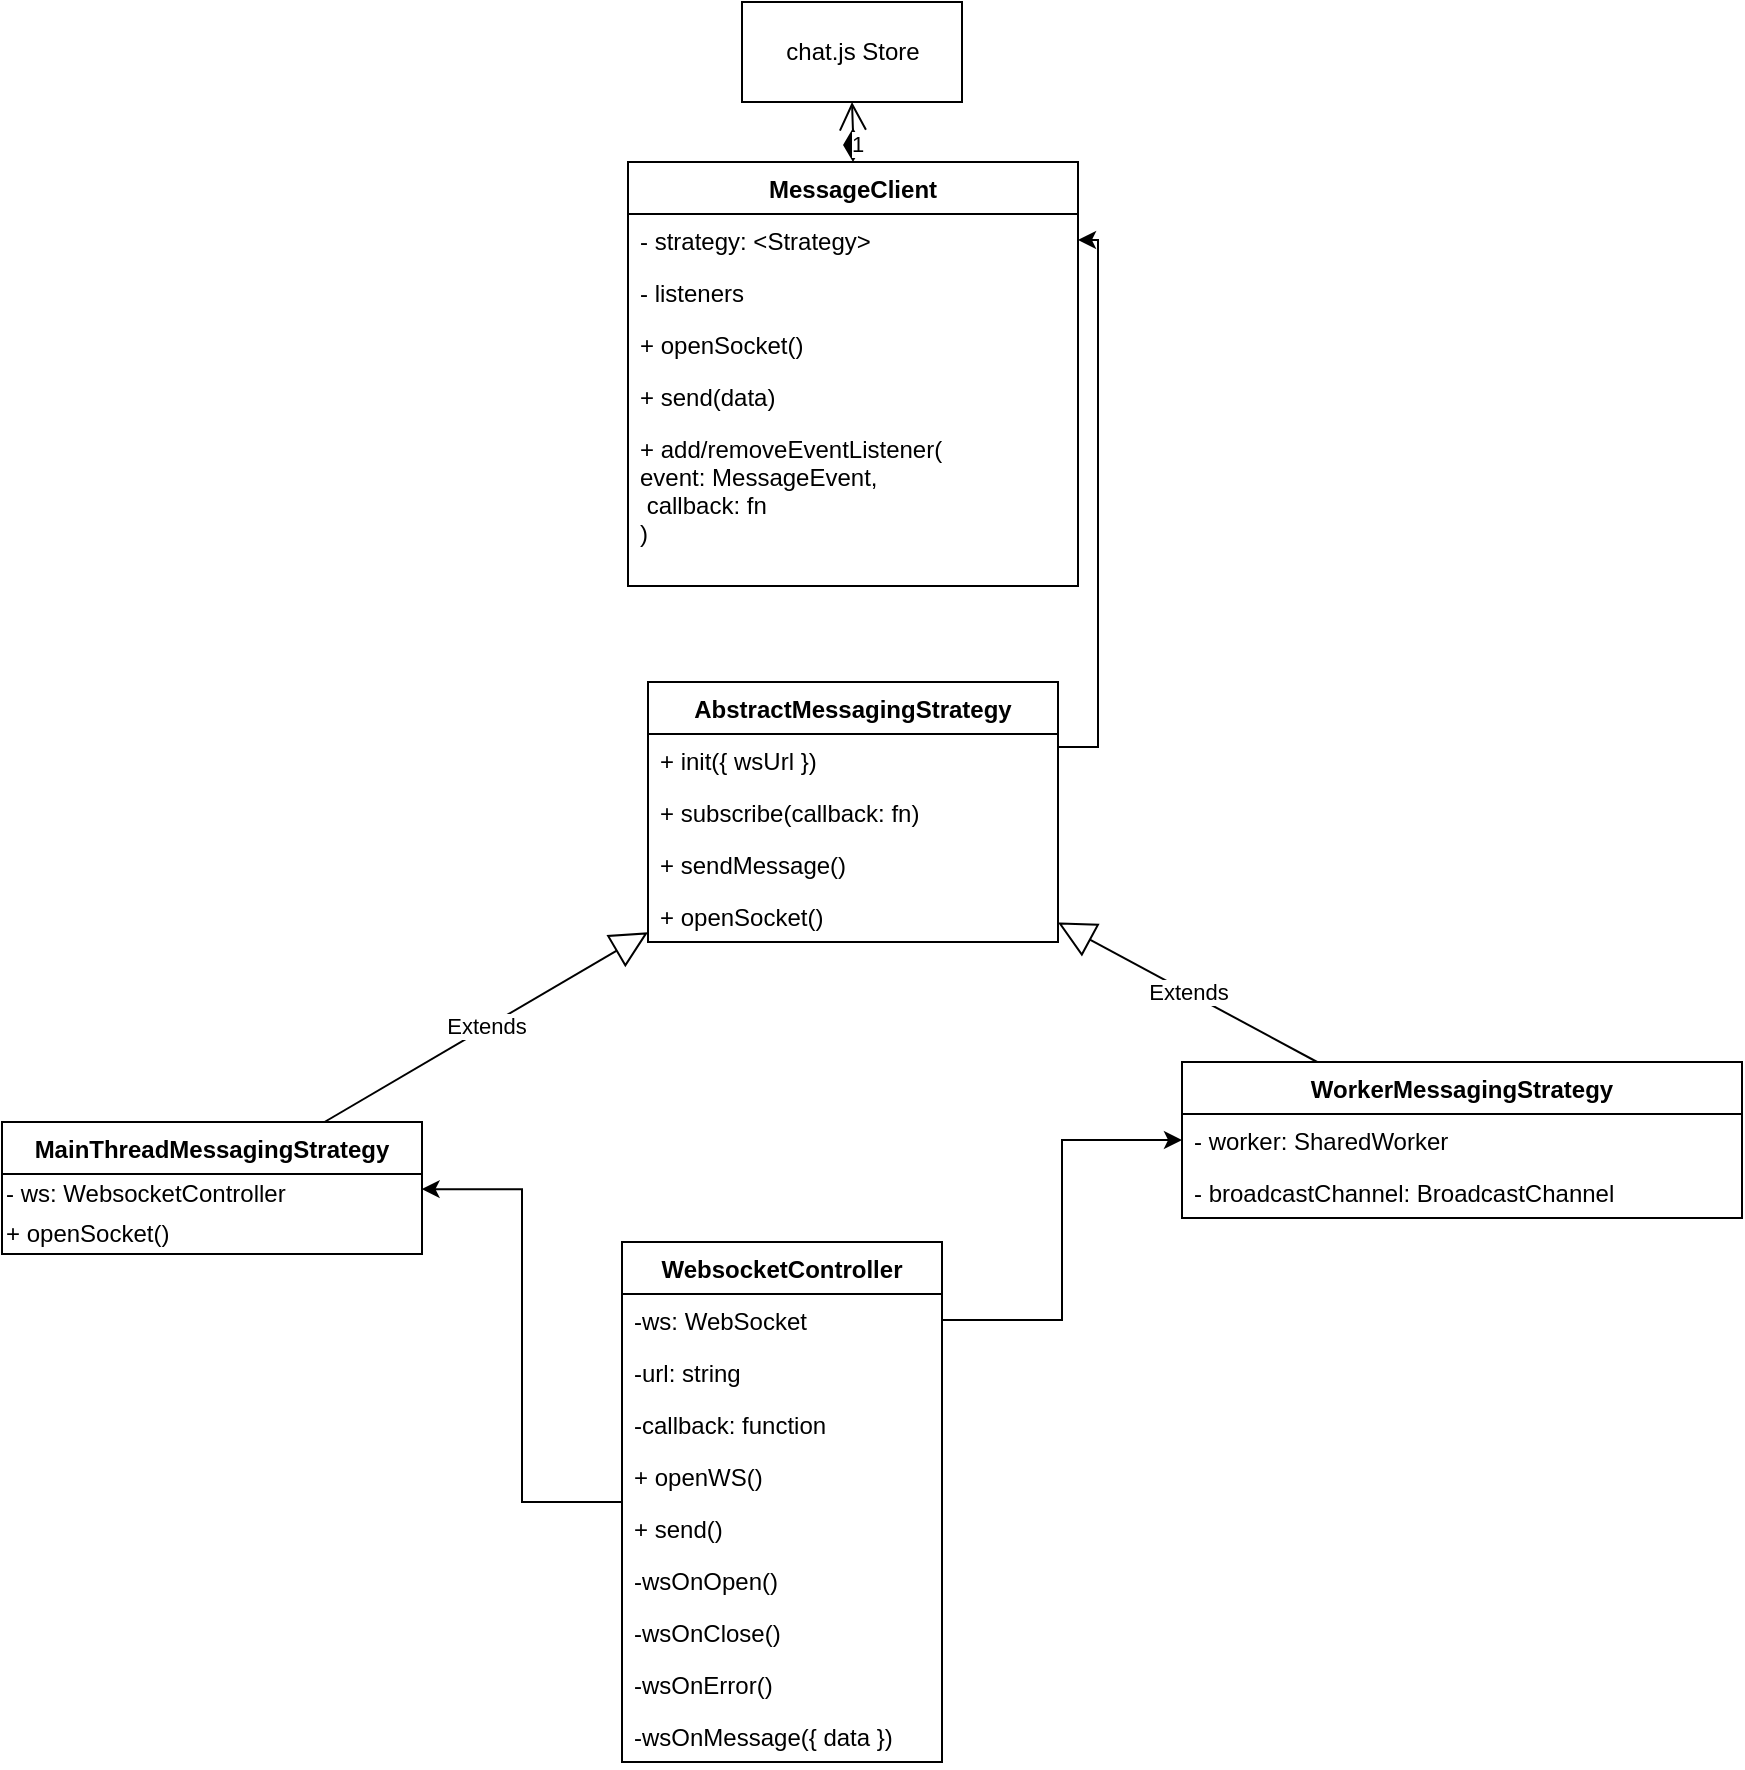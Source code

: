 <mxfile version="15.3.8" type="device"><diagram id="IHOkhT2ZgPUeMSg0o3C-" name="Page-1"><mxGraphModel dx="931" dy="563" grid="1" gridSize="10" guides="1" tooltips="1" connect="1" arrows="1" fold="1" page="1" pageScale="1" pageWidth="850" pageHeight="1100" math="0" shadow="0"><root><mxCell id="0"/><mxCell id="1" parent="0"/><mxCell id="UjP8mfXs-byg5nB_8RGA-1" value="MessageClient" style="swimlane;fontStyle=1;align=center;verticalAlign=top;childLayout=stackLayout;horizontal=1;startSize=26;horizontalStack=0;resizeParent=1;resizeParentMax=0;resizeLast=0;collapsible=1;marginBottom=0;" parent="1" vertex="1"><mxGeometry x="313" y="160" width="225" height="212" as="geometry"/></mxCell><mxCell id="UjP8mfXs-byg5nB_8RGA-2" value="- strategy: &lt;Strategy&gt;" style="text;strokeColor=none;fillColor=none;align=left;verticalAlign=top;spacingLeft=4;spacingRight=4;overflow=hidden;rotatable=0;points=[[0,0.5],[1,0.5]];portConstraint=eastwest;" parent="UjP8mfXs-byg5nB_8RGA-1" vertex="1"><mxGeometry y="26" width="225" height="26" as="geometry"/></mxCell><mxCell id="xpkM23ug9GwSLmWL0wPz-4" value="- listeners" style="text;strokeColor=none;fillColor=none;align=left;verticalAlign=top;spacingLeft=4;spacingRight=4;overflow=hidden;rotatable=0;points=[[0,0.5],[1,0.5]];portConstraint=eastwest;" vertex="1" parent="UjP8mfXs-byg5nB_8RGA-1"><mxGeometry y="52" width="225" height="26" as="geometry"/></mxCell><mxCell id="xpkM23ug9GwSLmWL0wPz-2" value="+ openSocket()" style="text;strokeColor=none;fillColor=none;align=left;verticalAlign=top;spacingLeft=4;spacingRight=4;overflow=hidden;rotatable=0;points=[[0,0.5],[1,0.5]];portConstraint=eastwest;" vertex="1" parent="UjP8mfXs-byg5nB_8RGA-1"><mxGeometry y="78" width="225" height="26" as="geometry"/></mxCell><mxCell id="wzWhoB2TCQd09DShhPiF-7" value="+ send(data)" style="text;strokeColor=none;fillColor=none;align=left;verticalAlign=top;spacingLeft=4;spacingRight=4;overflow=hidden;rotatable=0;points=[[0,0.5],[1,0.5]];portConstraint=eastwest;" parent="UjP8mfXs-byg5nB_8RGA-1" vertex="1"><mxGeometry y="104" width="225" height="26" as="geometry"/></mxCell><mxCell id="wzWhoB2TCQd09DShhPiF-11" value="+ add/removeEventListener(&#10;event: MessageEvent,&#10; callback: fn&#10;)" style="text;strokeColor=none;fillColor=none;align=left;verticalAlign=top;spacingLeft=4;spacingRight=4;overflow=hidden;rotatable=0;points=[[0,0.5],[1,0.5]];portConstraint=eastwest;" parent="UjP8mfXs-byg5nB_8RGA-1" vertex="1"><mxGeometry y="130" width="225" height="82" as="geometry"/></mxCell><mxCell id="UjP8mfXs-byg5nB_8RGA-5" value="chat.js Store" style="html=1;" parent="1" vertex="1"><mxGeometry x="370" y="80" width="110" height="50" as="geometry"/></mxCell><mxCell id="UjP8mfXs-byg5nB_8RGA-6" value="MainThreadMessagingStrategy" style="swimlane;fontStyle=1;align=center;verticalAlign=top;childLayout=stackLayout;horizontal=1;startSize=26;horizontalStack=0;resizeParent=1;resizeParentMax=0;resizeLast=0;collapsible=1;marginBottom=0;" parent="1" vertex="1"><mxGeometry y="640" width="210" height="66" as="geometry"/></mxCell><mxCell id="xpkM23ug9GwSLmWL0wPz-8" value="- ws: WebsocketController" style="text;html=1;align=left;verticalAlign=middle;resizable=0;points=[];autosize=1;strokeColor=none;" vertex="1" parent="UjP8mfXs-byg5nB_8RGA-6"><mxGeometry y="26" width="210" height="20" as="geometry"/></mxCell><mxCell id="wzWhoB2TCQd09DShhPiF-18" value="+ openSocket()" style="text;html=1;align=left;verticalAlign=middle;resizable=0;points=[];autosize=1;strokeColor=none;" parent="UjP8mfXs-byg5nB_8RGA-6" vertex="1"><mxGeometry y="46" width="210" height="20" as="geometry"/></mxCell><mxCell id="UjP8mfXs-byg5nB_8RGA-10" value="WorkerMessagingStrategy" style="swimlane;fontStyle=1;align=center;verticalAlign=top;childLayout=stackLayout;horizontal=1;startSize=26;horizontalStack=0;resizeParent=1;resizeParentMax=0;resizeLast=0;collapsible=1;marginBottom=0;" parent="1" vertex="1"><mxGeometry x="590" y="610" width="280" height="78" as="geometry"/></mxCell><mxCell id="UjP8mfXs-byg5nB_8RGA-11" value="- worker: SharedWorker" style="text;strokeColor=none;fillColor=none;align=left;verticalAlign=top;spacingLeft=4;spacingRight=4;overflow=hidden;rotatable=0;points=[[0,0.5],[1,0.5]];portConstraint=eastwest;" parent="UjP8mfXs-byg5nB_8RGA-10" vertex="1"><mxGeometry y="26" width="280" height="26" as="geometry"/></mxCell><mxCell id="UjP8mfXs-byg5nB_8RGA-13" value="- broadcastChannel: BroadcastChannel" style="text;strokeColor=none;fillColor=none;align=left;verticalAlign=top;spacingLeft=4;spacingRight=4;overflow=hidden;rotatable=0;points=[[0,0.5],[1,0.5]];portConstraint=eastwest;" parent="UjP8mfXs-byg5nB_8RGA-10" vertex="1"><mxGeometry y="52" width="280" height="26" as="geometry"/></mxCell><mxCell id="wzWhoB2TCQd09DShhPiF-14" style="edgeStyle=orthogonalEdgeStyle;rounded=0;orthogonalLoop=1;jettySize=auto;html=1;exitX=1;exitY=0.25;exitDx=0;exitDy=0;" parent="1" source="UjP8mfXs-byg5nB_8RGA-14" target="UjP8mfXs-byg5nB_8RGA-2" edge="1"><mxGeometry relative="1" as="geometry"/></mxCell><mxCell id="UjP8mfXs-byg5nB_8RGA-14" value="AbstractMessagingStrategy" style="swimlane;fontStyle=1;align=center;verticalAlign=top;childLayout=stackLayout;horizontal=1;startSize=26;horizontalStack=0;resizeParent=1;resizeParentMax=0;resizeLast=0;collapsible=1;marginBottom=0;" parent="1" vertex="1"><mxGeometry x="323" y="420" width="205" height="130" as="geometry"/></mxCell><mxCell id="UjP8mfXs-byg5nB_8RGA-17" value="+ init({ wsUrl })" style="text;strokeColor=none;fillColor=none;align=left;verticalAlign=top;spacingLeft=4;spacingRight=4;overflow=hidden;rotatable=0;points=[[0,0.5],[1,0.5]];portConstraint=eastwest;" parent="UjP8mfXs-byg5nB_8RGA-14" vertex="1"><mxGeometry y="26" width="205" height="26" as="geometry"/></mxCell><mxCell id="wzWhoB2TCQd09DShhPiF-15" value="+ subscribe(callback: fn)" style="text;strokeColor=none;fillColor=none;align=left;verticalAlign=top;spacingLeft=4;spacingRight=4;overflow=hidden;rotatable=0;points=[[0,0.5],[1,0.5]];portConstraint=eastwest;" parent="UjP8mfXs-byg5nB_8RGA-14" vertex="1"><mxGeometry y="52" width="205" height="26" as="geometry"/></mxCell><mxCell id="xpkM23ug9GwSLmWL0wPz-5" value="+ sendMessage()" style="text;strokeColor=none;fillColor=none;align=left;verticalAlign=top;spacingLeft=4;spacingRight=4;overflow=hidden;rotatable=0;points=[[0,0.5],[1,0.5]];portConstraint=eastwest;" vertex="1" parent="UjP8mfXs-byg5nB_8RGA-14"><mxGeometry y="78" width="205" height="26" as="geometry"/></mxCell><mxCell id="wzWhoB2TCQd09DShhPiF-16" value="+ openSocket()" style="text;strokeColor=none;fillColor=none;align=left;verticalAlign=top;spacingLeft=4;spacingRight=4;overflow=hidden;rotatable=0;points=[[0,0.5],[1,0.5]];portConstraint=eastwest;" parent="UjP8mfXs-byg5nB_8RGA-14" vertex="1"><mxGeometry y="104" width="205" height="26" as="geometry"/></mxCell><mxCell id="UjP8mfXs-byg5nB_8RGA-26" value="Extends" style="endArrow=block;endSize=16;endFill=0;html=1;" parent="1" source="UjP8mfXs-byg5nB_8RGA-10" target="UjP8mfXs-byg5nB_8RGA-14" edge="1"><mxGeometry width="160" relative="1" as="geometry"><mxPoint x="330" y="780" as="sourcePoint"/><mxPoint x="490" y="780" as="targetPoint"/></mxGeometry></mxCell><mxCell id="UjP8mfXs-byg5nB_8RGA-27" value="Extends" style="endArrow=block;endSize=16;endFill=0;html=1;" parent="1" source="UjP8mfXs-byg5nB_8RGA-6" target="UjP8mfXs-byg5nB_8RGA-14" edge="1"><mxGeometry width="160" relative="1" as="geometry"><mxPoint x="570.431" y="830" as="sourcePoint"/><mxPoint x="462.069" y="736" as="targetPoint"/></mxGeometry></mxCell><mxCell id="UjP8mfXs-byg5nB_8RGA-28" value="1" style="endArrow=open;html=1;endSize=12;startArrow=diamondThin;startSize=14;startFill=1;edgeStyle=orthogonalEdgeStyle;align=left;verticalAlign=bottom;" parent="1" source="UjP8mfXs-byg5nB_8RGA-1" target="UjP8mfXs-byg5nB_8RGA-5" edge="1"><mxGeometry x="-1" y="3" relative="1" as="geometry"><mxPoint x="230" y="110" as="sourcePoint"/><mxPoint x="500" y="370" as="targetPoint"/></mxGeometry></mxCell><mxCell id="xpkM23ug9GwSLmWL0wPz-18" style="edgeStyle=orthogonalEdgeStyle;rounded=0;orthogonalLoop=1;jettySize=auto;html=1;entryX=0.999;entryY=0.378;entryDx=0;entryDy=0;entryPerimeter=0;" edge="1" parent="1" source="wzWhoB2TCQd09DShhPiF-1" target="xpkM23ug9GwSLmWL0wPz-8"><mxGeometry relative="1" as="geometry"/></mxCell><mxCell id="wzWhoB2TCQd09DShhPiF-1" value="WebsocketController" style="swimlane;fontStyle=1;align=center;verticalAlign=top;childLayout=stackLayout;horizontal=1;startSize=26;horizontalStack=0;resizeParent=1;resizeParentMax=0;resizeLast=0;collapsible=1;marginBottom=0;" parent="1" vertex="1"><mxGeometry x="310" y="700" width="160" height="260" as="geometry"/></mxCell><mxCell id="wzWhoB2TCQd09DShhPiF-2" value="-ws: WebSocket" style="text;strokeColor=none;fillColor=none;align=left;verticalAlign=top;spacingLeft=4;spacingRight=4;overflow=hidden;rotatable=0;points=[[0,0.5],[1,0.5]];portConstraint=eastwest;" parent="wzWhoB2TCQd09DShhPiF-1" vertex="1"><mxGeometry y="26" width="160" height="26" as="geometry"/></mxCell><mxCell id="xpkM23ug9GwSLmWL0wPz-11" value="-url: string" style="text;strokeColor=none;fillColor=none;align=left;verticalAlign=top;spacingLeft=4;spacingRight=4;overflow=hidden;rotatable=0;points=[[0,0.5],[1,0.5]];portConstraint=eastwest;" vertex="1" parent="wzWhoB2TCQd09DShhPiF-1"><mxGeometry y="52" width="160" height="26" as="geometry"/></mxCell><mxCell id="xpkM23ug9GwSLmWL0wPz-12" value="-callback: function" style="text;strokeColor=none;fillColor=none;align=left;verticalAlign=top;spacingLeft=4;spacingRight=4;overflow=hidden;rotatable=0;points=[[0,0.5],[1,0.5]];portConstraint=eastwest;" vertex="1" parent="wzWhoB2TCQd09DShhPiF-1"><mxGeometry y="78" width="160" height="26" as="geometry"/></mxCell><mxCell id="wzWhoB2TCQd09DShhPiF-4" value="+ openWS()" style="text;strokeColor=none;fillColor=none;align=left;verticalAlign=top;spacingLeft=4;spacingRight=4;overflow=hidden;rotatable=0;points=[[0,0.5],[1,0.5]];portConstraint=eastwest;" parent="wzWhoB2TCQd09DShhPiF-1" vertex="1"><mxGeometry y="104" width="160" height="26" as="geometry"/></mxCell><mxCell id="xpkM23ug9GwSLmWL0wPz-13" value="+ send()" style="text;strokeColor=none;fillColor=none;align=left;verticalAlign=top;spacingLeft=4;spacingRight=4;overflow=hidden;rotatable=0;points=[[0,0.5],[1,0.5]];portConstraint=eastwest;" vertex="1" parent="wzWhoB2TCQd09DShhPiF-1"><mxGeometry y="130" width="160" height="26" as="geometry"/></mxCell><mxCell id="xpkM23ug9GwSLmWL0wPz-14" value="-wsOnOpen()" style="text;strokeColor=none;fillColor=none;align=left;verticalAlign=top;spacingLeft=4;spacingRight=4;overflow=hidden;rotatable=0;points=[[0,0.5],[1,0.5]];portConstraint=eastwest;" vertex="1" parent="wzWhoB2TCQd09DShhPiF-1"><mxGeometry y="156" width="160" height="26" as="geometry"/></mxCell><mxCell id="xpkM23ug9GwSLmWL0wPz-15" value="-wsOnClose()" style="text;strokeColor=none;fillColor=none;align=left;verticalAlign=top;spacingLeft=4;spacingRight=4;overflow=hidden;rotatable=0;points=[[0,0.5],[1,0.5]];portConstraint=eastwest;" vertex="1" parent="wzWhoB2TCQd09DShhPiF-1"><mxGeometry y="182" width="160" height="26" as="geometry"/></mxCell><mxCell id="xpkM23ug9GwSLmWL0wPz-16" value="-wsOnError()" style="text;strokeColor=none;fillColor=none;align=left;verticalAlign=top;spacingLeft=4;spacingRight=4;overflow=hidden;rotatable=0;points=[[0,0.5],[1,0.5]];portConstraint=eastwest;" vertex="1" parent="wzWhoB2TCQd09DShhPiF-1"><mxGeometry y="208" width="160" height="26" as="geometry"/></mxCell><mxCell id="xpkM23ug9GwSLmWL0wPz-17" value="-wsOnMessage({ data })" style="text;strokeColor=none;fillColor=none;align=left;verticalAlign=top;spacingLeft=4;spacingRight=4;overflow=hidden;rotatable=0;points=[[0,0.5],[1,0.5]];portConstraint=eastwest;" vertex="1" parent="wzWhoB2TCQd09DShhPiF-1"><mxGeometry y="234" width="160" height="26" as="geometry"/></mxCell><mxCell id="wzWhoB2TCQd09DShhPiF-21" style="edgeStyle=orthogonalEdgeStyle;rounded=0;orthogonalLoop=1;jettySize=auto;html=1;entryX=0;entryY=0.5;entryDx=0;entryDy=0;" parent="1" source="wzWhoB2TCQd09DShhPiF-2" target="UjP8mfXs-byg5nB_8RGA-11" edge="1"><mxGeometry relative="1" as="geometry"/></mxCell></root></mxGraphModel></diagram></mxfile>